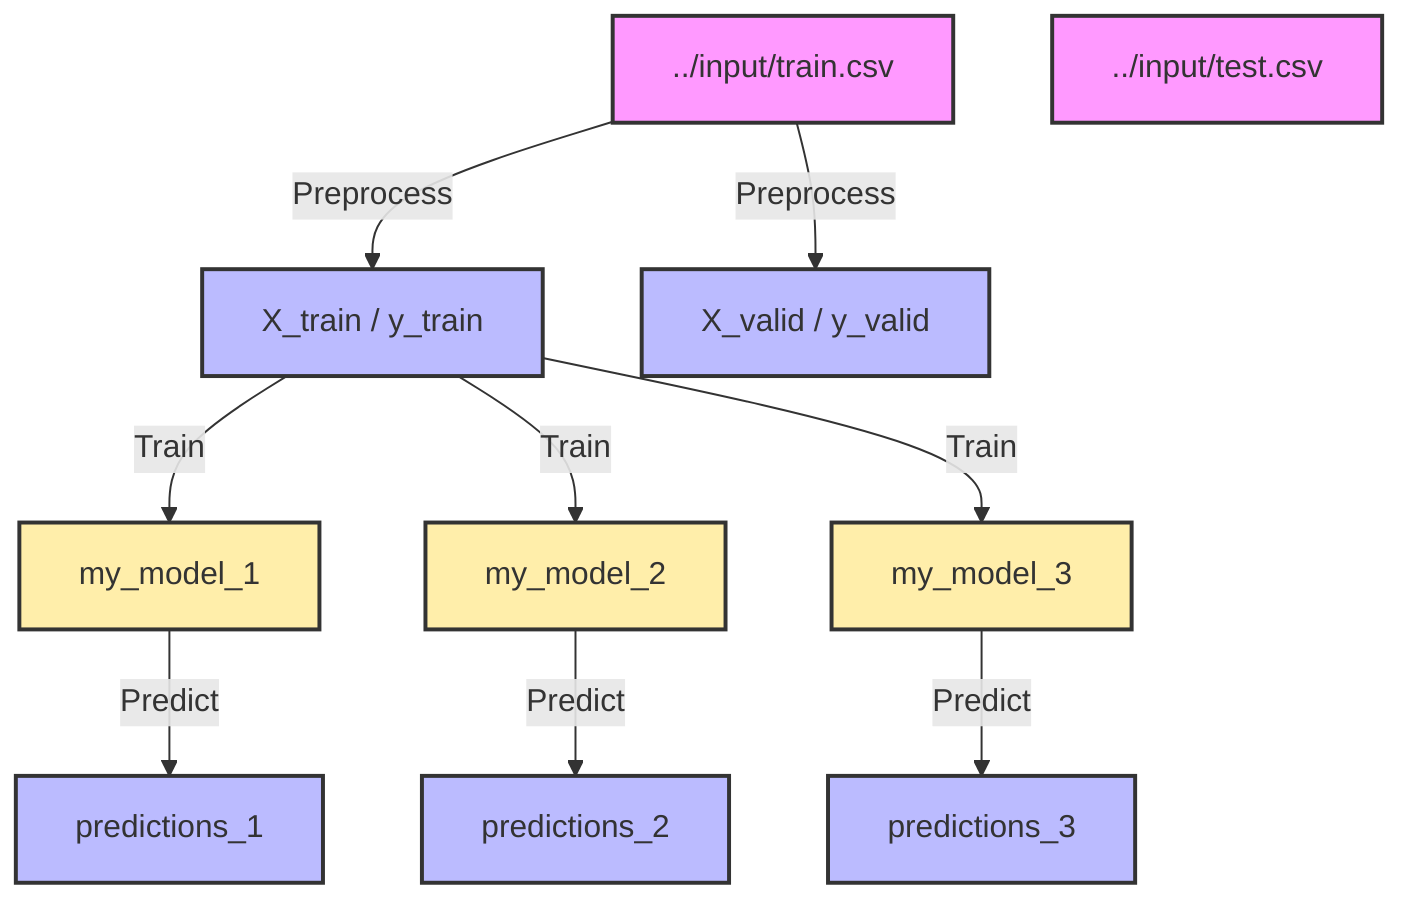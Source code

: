 graph TD
    %% data sources
    A["../input/train.csv"]:::dataSource -->|Preprocess| B["X_train / y_train"]:::dataVar
    A -->|Preprocess| C["X_valid / y_valid"]:::dataVar
    D["../input/test.csv"]:::dataSource

    %% training phase
    B -->|Train| E["my_model_1"]:::model
    B -->|Train| F["my_model_2"]:::model
    B -->|Train| G["my_model_3"]:::model

    %% validation and prediction phase
    E -->|Predict| H["predictions_1"]:::dataVar
    F -->|Predict| I["predictions_2"]:::dataVar
    G -->|Predict| J["predictions_3"]:::dataVar

    %% style sections
    classDef dataSource fill:#f9f,stroke:#333,stroke-width:2px;
    classDef dataVar fill:#bbf,stroke:#333,stroke-width:2px;
    classDef model fill:#fea,stroke:#333,stroke-width:2px;